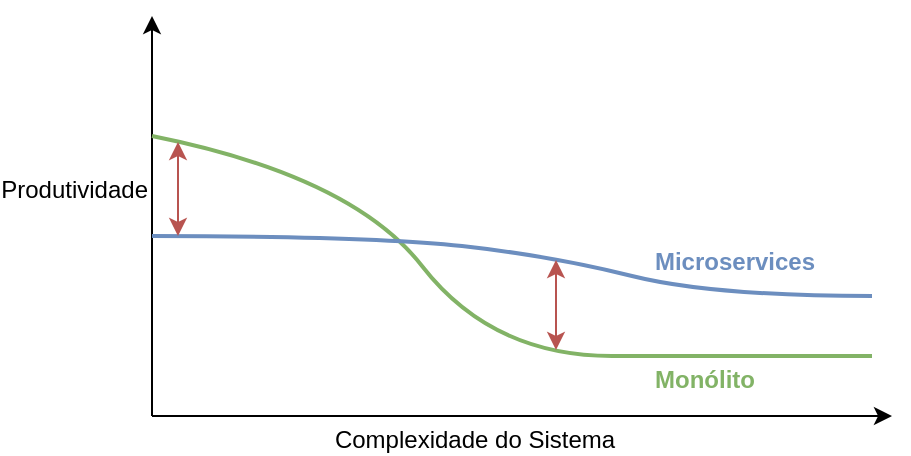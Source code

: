 <mxfile version="12.1.0" pages="1"><diagram id="VtXPYI-idHI9b668rqt2" name="Page-1"><mxGraphModel dx="134" dy="146" grid="1" gridSize="10" guides="1" tooltips="1" connect="1" arrows="1" fold="1" page="1" pageScale="1" pageWidth="827" pageHeight="1169" math="0" shadow="0"><root><mxCell id="0"/><mxCell id="1" parent="0"/><mxCell id="4_M0ylmzJnNIKaz-qhgY-1" value="" style="endArrow=classic;html=1;" edge="1" parent="1"><mxGeometry width="50" height="50" relative="1" as="geometry"><mxPoint x="88" y="320" as="sourcePoint"/><mxPoint x="88" y="120" as="targetPoint"/></mxGeometry></mxCell><mxCell id="4_M0ylmzJnNIKaz-qhgY-7" value="Produtividade" style="text;html=1;resizable=0;points=[];align=right;verticalAlign=middle;labelBackgroundColor=#ffffff;spacingRight=4;" vertex="1" connectable="0" parent="4_M0ylmzJnNIKaz-qhgY-1"><mxGeometry x="0.13" y="-2" relative="1" as="geometry"><mxPoint as="offset"/></mxGeometry></mxCell><mxCell id="4_M0ylmzJnNIKaz-qhgY-2" value="" style="endArrow=classic;html=1;" edge="1" parent="1"><mxGeometry width="50" height="50" relative="1" as="geometry"><mxPoint x="88" y="320" as="sourcePoint"/><mxPoint x="458" y="320" as="targetPoint"/></mxGeometry></mxCell><mxCell id="4_M0ylmzJnNIKaz-qhgY-8" value="Complexidade do Sistema" style="text;html=1;resizable=0;points=[];align=center;verticalAlign=top;labelBackgroundColor=#ffffff;spacing=0;" vertex="1" connectable="0" parent="4_M0ylmzJnNIKaz-qhgY-2"><mxGeometry x="-0.13" relative="1" as="geometry"><mxPoint as="offset"/></mxGeometry></mxCell><mxCell id="4_M0ylmzJnNIKaz-qhgY-5" value="" style="curved=1;endArrow=none;html=1;endFill=0;fillColor=#d5e8d4;strokeColor=#82b366;strokeWidth=2;" edge="1" parent="1"><mxGeometry width="50" height="50" relative="1" as="geometry"><mxPoint x="88" y="180" as="sourcePoint"/><mxPoint x="448" y="290" as="targetPoint"/><Array as="points"><mxPoint x="188" y="200"/><mxPoint x="258" y="290"/><mxPoint x="378" y="290"/></Array></mxGeometry></mxCell><mxCell id="4_M0ylmzJnNIKaz-qhgY-10" value="&lt;font color=&quot;#82b366&quot;&gt;&lt;b&gt;Monólito&lt;/b&gt;&lt;/font&gt;" style="text;html=1;resizable=0;points=[];align=center;verticalAlign=top;labelBackgroundColor=#ffffff;spacingTop=0;spacing=0;" vertex="1" connectable="0" parent="4_M0ylmzJnNIKaz-qhgY-5"><mxGeometry x="0.586" relative="1" as="geometry"><mxPoint as="offset"/></mxGeometry></mxCell><mxCell id="4_M0ylmzJnNIKaz-qhgY-6" value="" style="curved=1;endArrow=none;html=1;endFill=0;fillColor=#dae8fc;strokeColor=#6c8ebf;strokeWidth=2;" edge="1" parent="1"><mxGeometry width="50" height="50" relative="1" as="geometry"><mxPoint x="88" y="230" as="sourcePoint"/><mxPoint x="448" y="260" as="targetPoint"/><Array as="points"><mxPoint x="198" y="230"/><mxPoint x="288" y="240"/><mxPoint x="368" y="260"/></Array></mxGeometry></mxCell><mxCell id="4_M0ylmzJnNIKaz-qhgY-9" value="&lt;font color=&quot;#6c8ebf&quot;&gt;Microservices&lt;/font&gt;" style="text;html=1;resizable=0;points=[];align=center;verticalAlign=bottom;labelBackgroundColor=#ffffff;fontStyle=1;spacingTop=0;spacingBottom=4;" vertex="1" connectable="0" parent="4_M0ylmzJnNIKaz-qhgY-6"><mxGeometry x="0.62" y="5" relative="1" as="geometry"><mxPoint as="offset"/></mxGeometry></mxCell><mxCell id="4_M0ylmzJnNIKaz-qhgY-11" value="" style="endArrow=classic;startArrow=classic;html=1;strokeWidth=1;fillColor=#f8cecc;strokeColor=#b85450;" edge="1" parent="1"><mxGeometry width="50" height="50" relative="1" as="geometry"><mxPoint x="101" y="230" as="sourcePoint"/><mxPoint x="101" y="183" as="targetPoint"/></mxGeometry></mxCell><mxCell id="4_M0ylmzJnNIKaz-qhgY-12" value="" style="endArrow=classic;startArrow=classic;html=1;strokeWidth=1;fillColor=#f8cecc;strokeColor=#b85450;" edge="1" parent="1"><mxGeometry width="50" height="50" relative="1" as="geometry"><mxPoint x="290" y="287" as="sourcePoint"/><mxPoint x="290" y="242" as="targetPoint"/></mxGeometry></mxCell></root></mxGraphModel></diagram></mxfile>